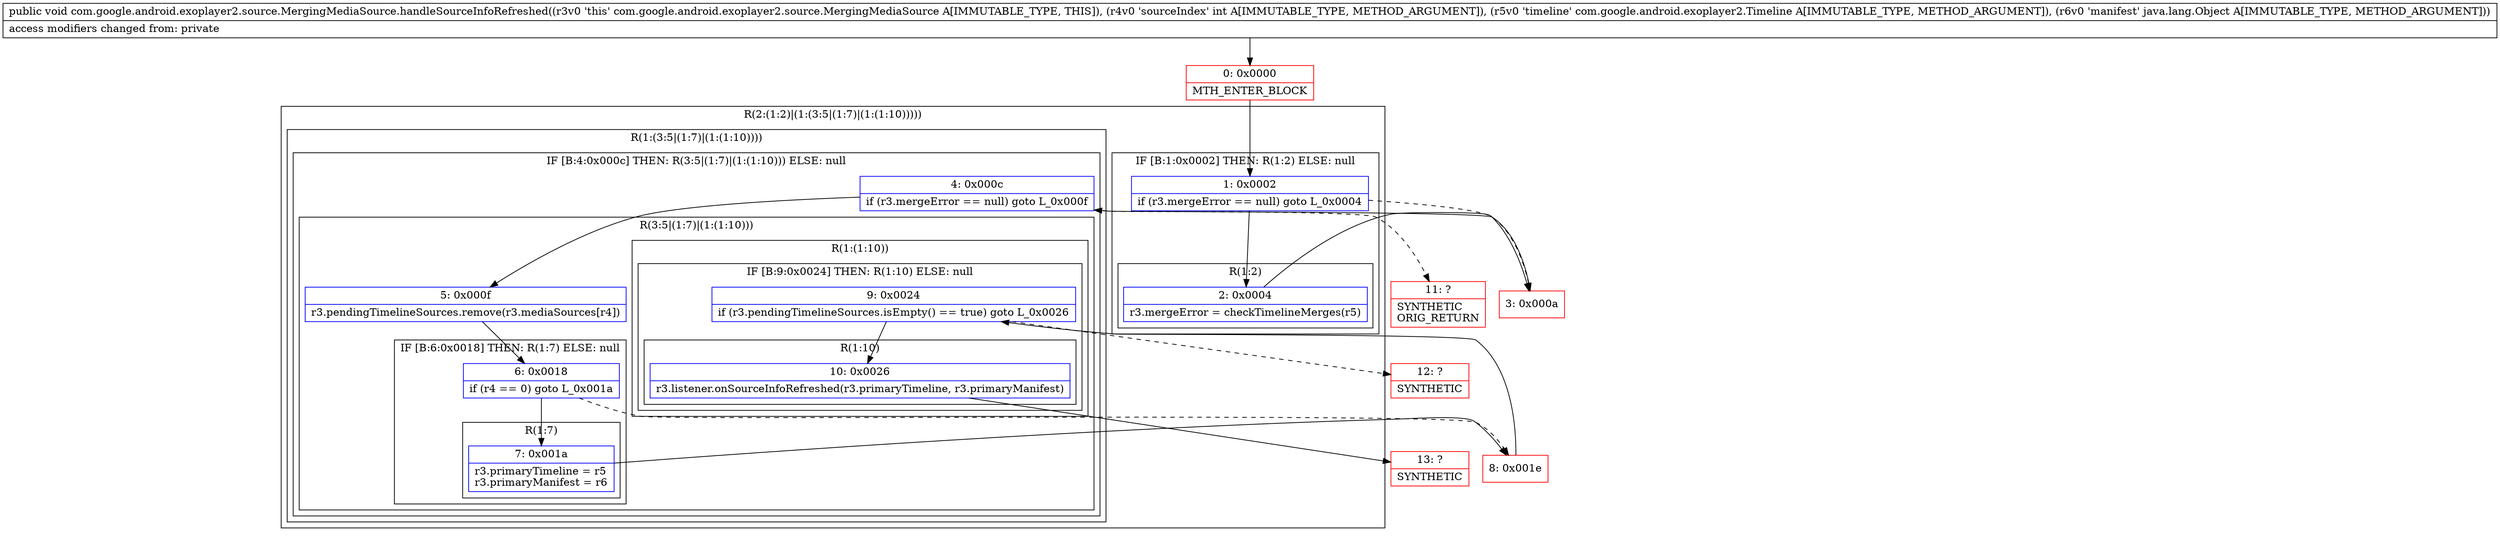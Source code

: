 digraph "CFG forcom.google.android.exoplayer2.source.MergingMediaSource.handleSourceInfoRefreshed(ILcom\/google\/android\/exoplayer2\/Timeline;Ljava\/lang\/Object;)V" {
subgraph cluster_Region_409151397 {
label = "R(2:(1:2)|(1:(3:5|(1:7)|(1:(1:10)))))";
node [shape=record,color=blue];
subgraph cluster_IfRegion_465701316 {
label = "IF [B:1:0x0002] THEN: R(1:2) ELSE: null";
node [shape=record,color=blue];
Node_1 [shape=record,label="{1\:\ 0x0002|if (r3.mergeError == null) goto L_0x0004\l}"];
subgraph cluster_Region_1943264256 {
label = "R(1:2)";
node [shape=record,color=blue];
Node_2 [shape=record,label="{2\:\ 0x0004|r3.mergeError = checkTimelineMerges(r5)\l}"];
}
}
subgraph cluster_Region_1031655463 {
label = "R(1:(3:5|(1:7)|(1:(1:10))))";
node [shape=record,color=blue];
subgraph cluster_IfRegion_1017288226 {
label = "IF [B:4:0x000c] THEN: R(3:5|(1:7)|(1:(1:10))) ELSE: null";
node [shape=record,color=blue];
Node_4 [shape=record,label="{4\:\ 0x000c|if (r3.mergeError == null) goto L_0x000f\l}"];
subgraph cluster_Region_933573723 {
label = "R(3:5|(1:7)|(1:(1:10)))";
node [shape=record,color=blue];
Node_5 [shape=record,label="{5\:\ 0x000f|r3.pendingTimelineSources.remove(r3.mediaSources[r4])\l}"];
subgraph cluster_IfRegion_1518062963 {
label = "IF [B:6:0x0018] THEN: R(1:7) ELSE: null";
node [shape=record,color=blue];
Node_6 [shape=record,label="{6\:\ 0x0018|if (r4 == 0) goto L_0x001a\l}"];
subgraph cluster_Region_164942579 {
label = "R(1:7)";
node [shape=record,color=blue];
Node_7 [shape=record,label="{7\:\ 0x001a|r3.primaryTimeline = r5\lr3.primaryManifest = r6\l}"];
}
}
subgraph cluster_Region_569329261 {
label = "R(1:(1:10))";
node [shape=record,color=blue];
subgraph cluster_IfRegion_1064741351 {
label = "IF [B:9:0x0024] THEN: R(1:10) ELSE: null";
node [shape=record,color=blue];
Node_9 [shape=record,label="{9\:\ 0x0024|if (r3.pendingTimelineSources.isEmpty() == true) goto L_0x0026\l}"];
subgraph cluster_Region_1004731183 {
label = "R(1:10)";
node [shape=record,color=blue];
Node_10 [shape=record,label="{10\:\ 0x0026|r3.listener.onSourceInfoRefreshed(r3.primaryTimeline, r3.primaryManifest)\l}"];
}
}
}
}
}
}
}
Node_0 [shape=record,color=red,label="{0\:\ 0x0000|MTH_ENTER_BLOCK\l}"];
Node_3 [shape=record,color=red,label="{3\:\ 0x000a}"];
Node_8 [shape=record,color=red,label="{8\:\ 0x001e}"];
Node_11 [shape=record,color=red,label="{11\:\ ?|SYNTHETIC\lORIG_RETURN\l}"];
Node_12 [shape=record,color=red,label="{12\:\ ?|SYNTHETIC\l}"];
Node_13 [shape=record,color=red,label="{13\:\ ?|SYNTHETIC\l}"];
MethodNode[shape=record,label="{public void com.google.android.exoplayer2.source.MergingMediaSource.handleSourceInfoRefreshed((r3v0 'this' com.google.android.exoplayer2.source.MergingMediaSource A[IMMUTABLE_TYPE, THIS]), (r4v0 'sourceIndex' int A[IMMUTABLE_TYPE, METHOD_ARGUMENT]), (r5v0 'timeline' com.google.android.exoplayer2.Timeline A[IMMUTABLE_TYPE, METHOD_ARGUMENT]), (r6v0 'manifest' java.lang.Object A[IMMUTABLE_TYPE, METHOD_ARGUMENT]))  | access modifiers changed from: private\l}"];
MethodNode -> Node_0;
Node_1 -> Node_2;
Node_1 -> Node_3[style=dashed];
Node_2 -> Node_3;
Node_4 -> Node_5;
Node_4 -> Node_11[style=dashed];
Node_5 -> Node_6;
Node_6 -> Node_7;
Node_6 -> Node_8[style=dashed];
Node_7 -> Node_8;
Node_9 -> Node_10;
Node_9 -> Node_12[style=dashed];
Node_10 -> Node_13;
Node_0 -> Node_1;
Node_3 -> Node_4;
Node_8 -> Node_9;
}

